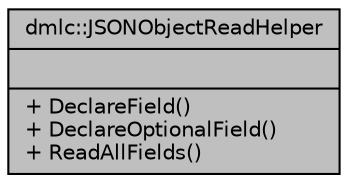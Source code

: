 digraph "dmlc::JSONObjectReadHelper"
{
 // LATEX_PDF_SIZE
  edge [fontname="Helvetica",fontsize="10",labelfontname="Helvetica",labelfontsize="10"];
  node [fontname="Helvetica",fontsize="10",shape=record];
  Node1 [label="{dmlc::JSONObjectReadHelper\n||+ DeclareField()\l+ DeclareOptionalField()\l+ ReadAllFields()\l}",height=0.2,width=0.4,color="black", fillcolor="grey75", style="filled", fontcolor="black",tooltip="Helper class to read JSON into a class or struct object."];
}
